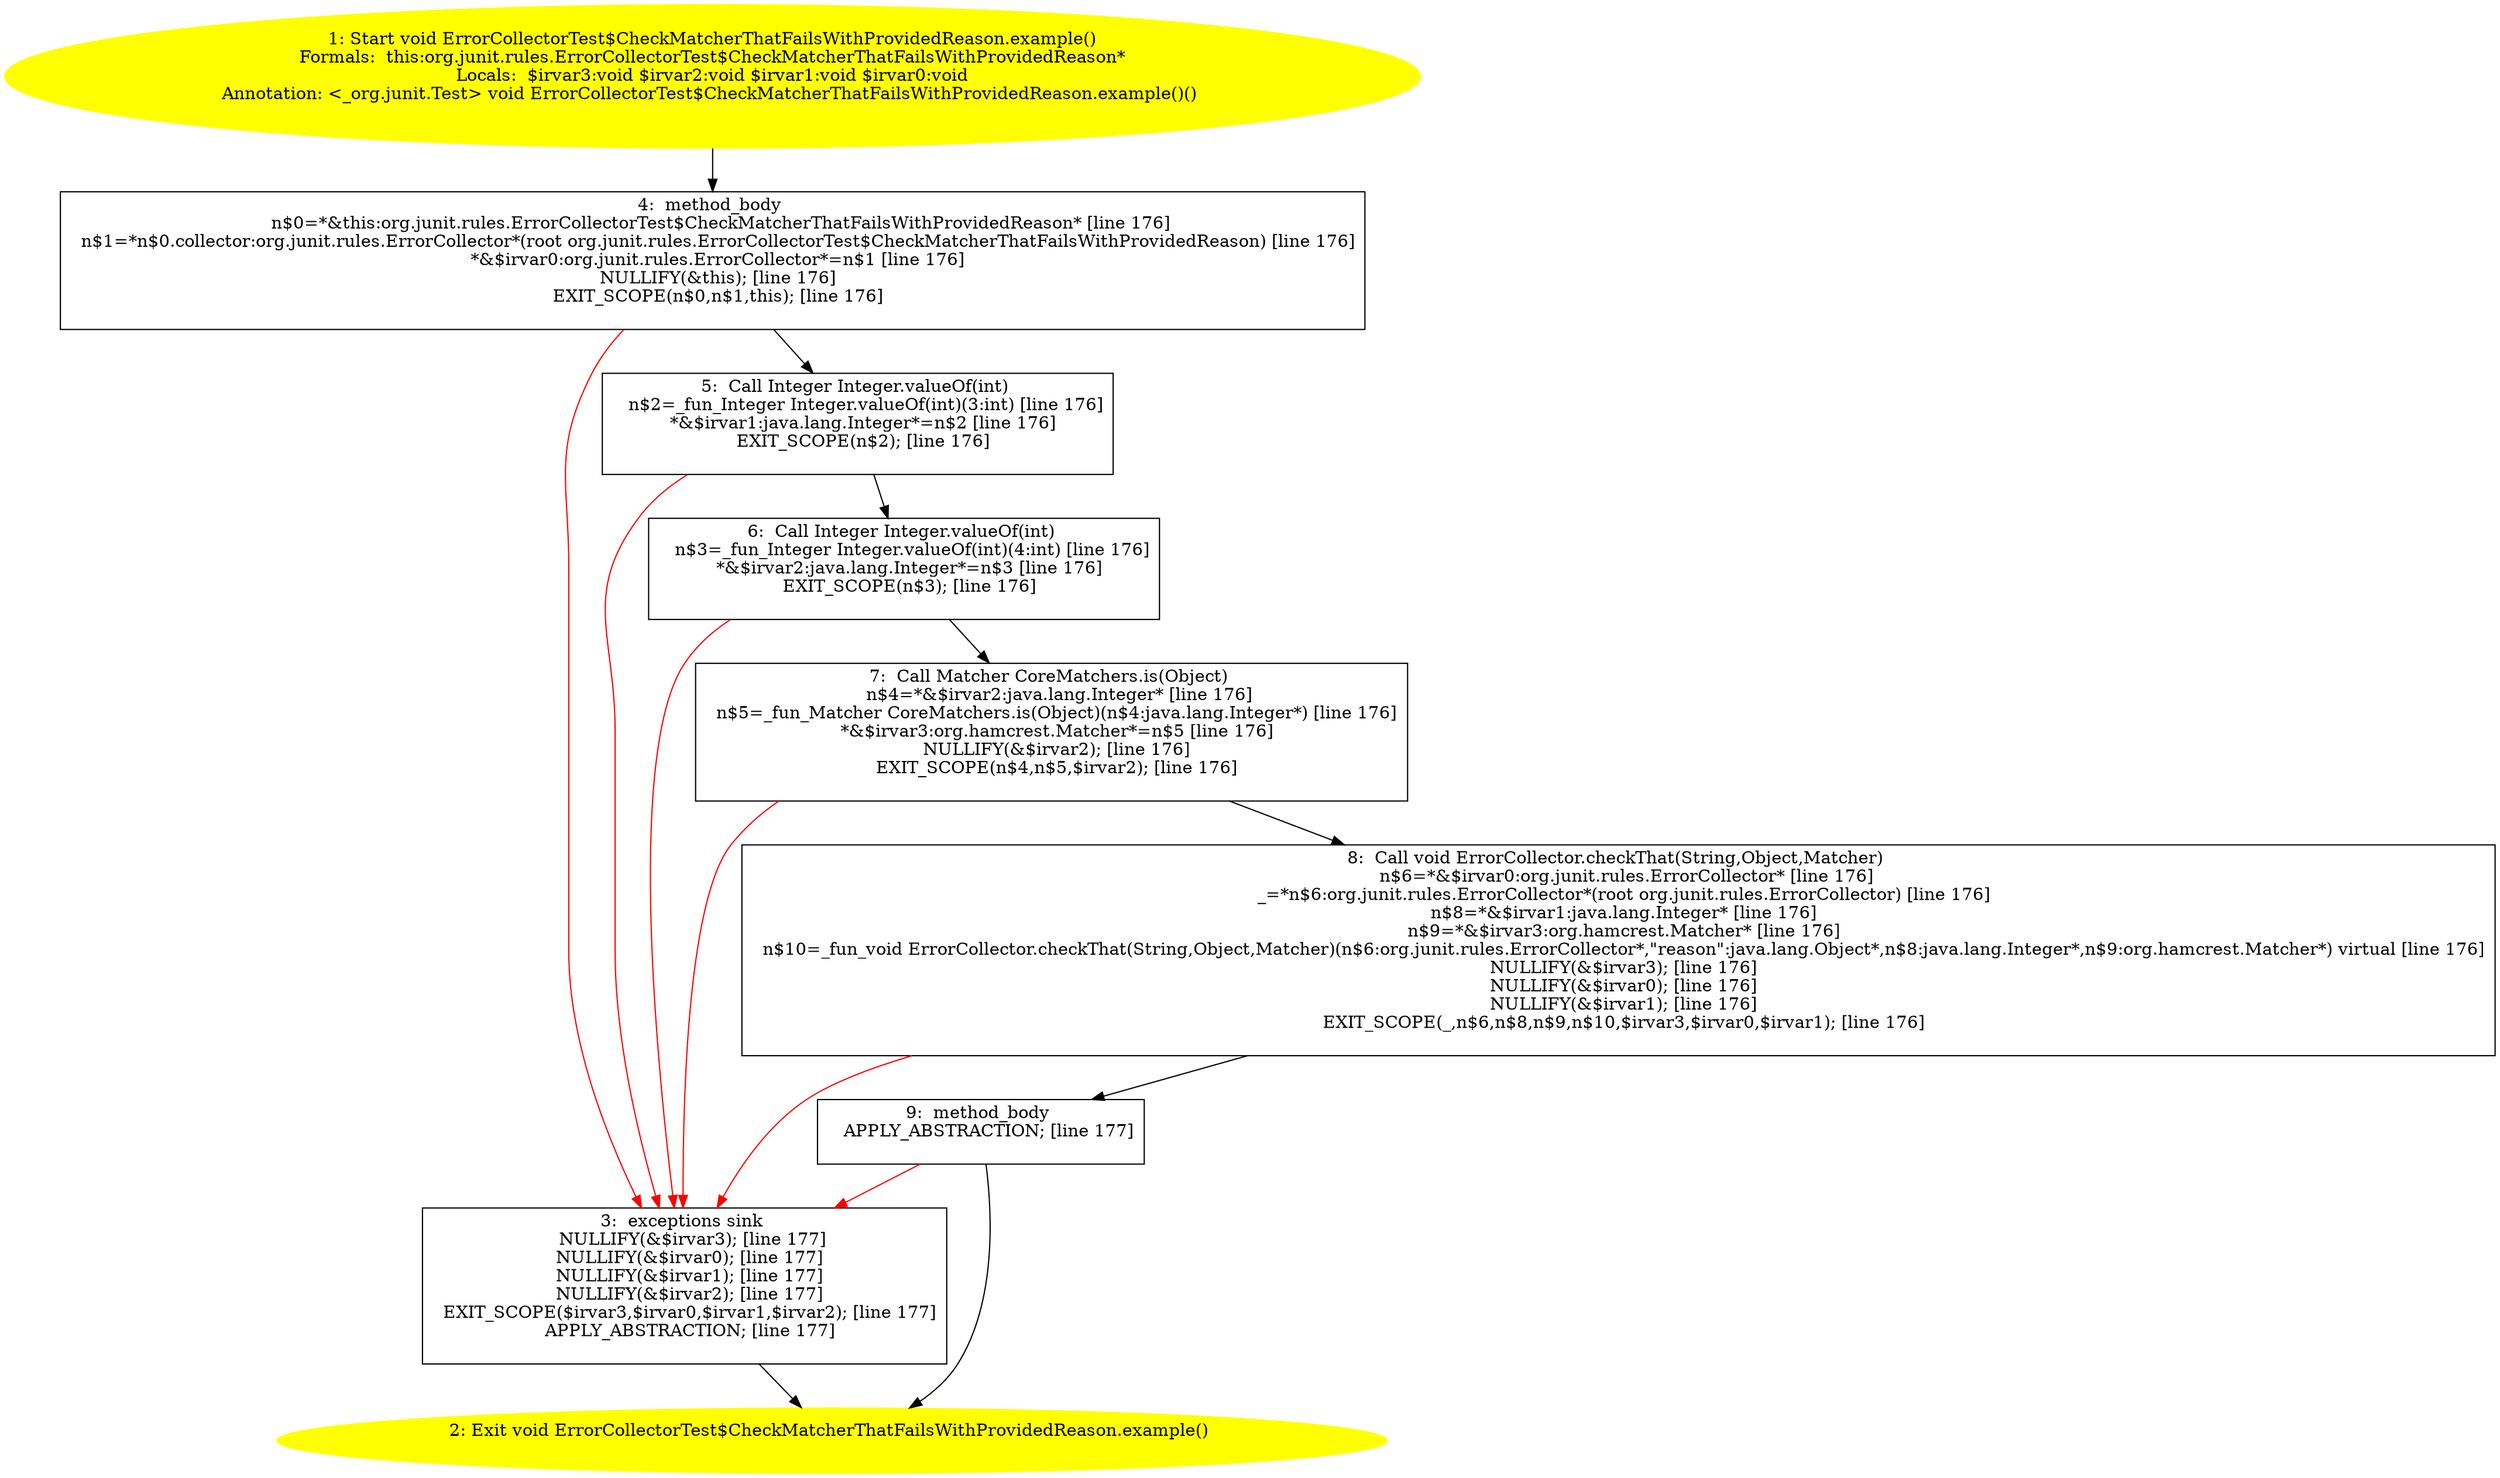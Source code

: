 /* @generated */
digraph cfg {
"org.junit.rules.ErrorCollectorTest$CheckMatcherThatFailsWithProvidedReason.example():void.22fd56f607301e5a3967d4b0c9955e48_1" [label="1: Start void ErrorCollectorTest$CheckMatcherThatFailsWithProvidedReason.example()\nFormals:  this:org.junit.rules.ErrorCollectorTest$CheckMatcherThatFailsWithProvidedReason*\nLocals:  $irvar3:void $irvar2:void $irvar1:void $irvar0:void\nAnnotation: <_org.junit.Test> void ErrorCollectorTest$CheckMatcherThatFailsWithProvidedReason.example()() \n  " color=yellow style=filled]
	

	 "org.junit.rules.ErrorCollectorTest$CheckMatcherThatFailsWithProvidedReason.example():void.22fd56f607301e5a3967d4b0c9955e48_1" -> "org.junit.rules.ErrorCollectorTest$CheckMatcherThatFailsWithProvidedReason.example():void.22fd56f607301e5a3967d4b0c9955e48_4" ;
"org.junit.rules.ErrorCollectorTest$CheckMatcherThatFailsWithProvidedReason.example():void.22fd56f607301e5a3967d4b0c9955e48_2" [label="2: Exit void ErrorCollectorTest$CheckMatcherThatFailsWithProvidedReason.example() \n  " color=yellow style=filled]
	

"org.junit.rules.ErrorCollectorTest$CheckMatcherThatFailsWithProvidedReason.example():void.22fd56f607301e5a3967d4b0c9955e48_3" [label="3:  exceptions sink \n   NULLIFY(&$irvar3); [line 177]\n  NULLIFY(&$irvar0); [line 177]\n  NULLIFY(&$irvar1); [line 177]\n  NULLIFY(&$irvar2); [line 177]\n  EXIT_SCOPE($irvar3,$irvar0,$irvar1,$irvar2); [line 177]\n  APPLY_ABSTRACTION; [line 177]\n " shape="box"]
	

	 "org.junit.rules.ErrorCollectorTest$CheckMatcherThatFailsWithProvidedReason.example():void.22fd56f607301e5a3967d4b0c9955e48_3" -> "org.junit.rules.ErrorCollectorTest$CheckMatcherThatFailsWithProvidedReason.example():void.22fd56f607301e5a3967d4b0c9955e48_2" ;
"org.junit.rules.ErrorCollectorTest$CheckMatcherThatFailsWithProvidedReason.example():void.22fd56f607301e5a3967d4b0c9955e48_4" [label="4:  method_body \n   n$0=*&this:org.junit.rules.ErrorCollectorTest$CheckMatcherThatFailsWithProvidedReason* [line 176]\n  n$1=*n$0.collector:org.junit.rules.ErrorCollector*(root org.junit.rules.ErrorCollectorTest$CheckMatcherThatFailsWithProvidedReason) [line 176]\n  *&$irvar0:org.junit.rules.ErrorCollector*=n$1 [line 176]\n  NULLIFY(&this); [line 176]\n  EXIT_SCOPE(n$0,n$1,this); [line 176]\n " shape="box"]
	

	 "org.junit.rules.ErrorCollectorTest$CheckMatcherThatFailsWithProvidedReason.example():void.22fd56f607301e5a3967d4b0c9955e48_4" -> "org.junit.rules.ErrorCollectorTest$CheckMatcherThatFailsWithProvidedReason.example():void.22fd56f607301e5a3967d4b0c9955e48_5" ;
	 "org.junit.rules.ErrorCollectorTest$CheckMatcherThatFailsWithProvidedReason.example():void.22fd56f607301e5a3967d4b0c9955e48_4" -> "org.junit.rules.ErrorCollectorTest$CheckMatcherThatFailsWithProvidedReason.example():void.22fd56f607301e5a3967d4b0c9955e48_3" [color="red" ];
"org.junit.rules.ErrorCollectorTest$CheckMatcherThatFailsWithProvidedReason.example():void.22fd56f607301e5a3967d4b0c9955e48_5" [label="5:  Call Integer Integer.valueOf(int) \n   n$2=_fun_Integer Integer.valueOf(int)(3:int) [line 176]\n  *&$irvar1:java.lang.Integer*=n$2 [line 176]\n  EXIT_SCOPE(n$2); [line 176]\n " shape="box"]
	

	 "org.junit.rules.ErrorCollectorTest$CheckMatcherThatFailsWithProvidedReason.example():void.22fd56f607301e5a3967d4b0c9955e48_5" -> "org.junit.rules.ErrorCollectorTest$CheckMatcherThatFailsWithProvidedReason.example():void.22fd56f607301e5a3967d4b0c9955e48_6" ;
	 "org.junit.rules.ErrorCollectorTest$CheckMatcherThatFailsWithProvidedReason.example():void.22fd56f607301e5a3967d4b0c9955e48_5" -> "org.junit.rules.ErrorCollectorTest$CheckMatcherThatFailsWithProvidedReason.example():void.22fd56f607301e5a3967d4b0c9955e48_3" [color="red" ];
"org.junit.rules.ErrorCollectorTest$CheckMatcherThatFailsWithProvidedReason.example():void.22fd56f607301e5a3967d4b0c9955e48_6" [label="6:  Call Integer Integer.valueOf(int) \n   n$3=_fun_Integer Integer.valueOf(int)(4:int) [line 176]\n  *&$irvar2:java.lang.Integer*=n$3 [line 176]\n  EXIT_SCOPE(n$3); [line 176]\n " shape="box"]
	

	 "org.junit.rules.ErrorCollectorTest$CheckMatcherThatFailsWithProvidedReason.example():void.22fd56f607301e5a3967d4b0c9955e48_6" -> "org.junit.rules.ErrorCollectorTest$CheckMatcherThatFailsWithProvidedReason.example():void.22fd56f607301e5a3967d4b0c9955e48_7" ;
	 "org.junit.rules.ErrorCollectorTest$CheckMatcherThatFailsWithProvidedReason.example():void.22fd56f607301e5a3967d4b0c9955e48_6" -> "org.junit.rules.ErrorCollectorTest$CheckMatcherThatFailsWithProvidedReason.example():void.22fd56f607301e5a3967d4b0c9955e48_3" [color="red" ];
"org.junit.rules.ErrorCollectorTest$CheckMatcherThatFailsWithProvidedReason.example():void.22fd56f607301e5a3967d4b0c9955e48_7" [label="7:  Call Matcher CoreMatchers.is(Object) \n   n$4=*&$irvar2:java.lang.Integer* [line 176]\n  n$5=_fun_Matcher CoreMatchers.is(Object)(n$4:java.lang.Integer*) [line 176]\n  *&$irvar3:org.hamcrest.Matcher*=n$5 [line 176]\n  NULLIFY(&$irvar2); [line 176]\n  EXIT_SCOPE(n$4,n$5,$irvar2); [line 176]\n " shape="box"]
	

	 "org.junit.rules.ErrorCollectorTest$CheckMatcherThatFailsWithProvidedReason.example():void.22fd56f607301e5a3967d4b0c9955e48_7" -> "org.junit.rules.ErrorCollectorTest$CheckMatcherThatFailsWithProvidedReason.example():void.22fd56f607301e5a3967d4b0c9955e48_8" ;
	 "org.junit.rules.ErrorCollectorTest$CheckMatcherThatFailsWithProvidedReason.example():void.22fd56f607301e5a3967d4b0c9955e48_7" -> "org.junit.rules.ErrorCollectorTest$CheckMatcherThatFailsWithProvidedReason.example():void.22fd56f607301e5a3967d4b0c9955e48_3" [color="red" ];
"org.junit.rules.ErrorCollectorTest$CheckMatcherThatFailsWithProvidedReason.example():void.22fd56f607301e5a3967d4b0c9955e48_8" [label="8:  Call void ErrorCollector.checkThat(String,Object,Matcher) \n   n$6=*&$irvar0:org.junit.rules.ErrorCollector* [line 176]\n  _=*n$6:org.junit.rules.ErrorCollector*(root org.junit.rules.ErrorCollector) [line 176]\n  n$8=*&$irvar1:java.lang.Integer* [line 176]\n  n$9=*&$irvar3:org.hamcrest.Matcher* [line 176]\n  n$10=_fun_void ErrorCollector.checkThat(String,Object,Matcher)(n$6:org.junit.rules.ErrorCollector*,\"reason\":java.lang.Object*,n$8:java.lang.Integer*,n$9:org.hamcrest.Matcher*) virtual [line 176]\n  NULLIFY(&$irvar3); [line 176]\n  NULLIFY(&$irvar0); [line 176]\n  NULLIFY(&$irvar1); [line 176]\n  EXIT_SCOPE(_,n$6,n$8,n$9,n$10,$irvar3,$irvar0,$irvar1); [line 176]\n " shape="box"]
	

	 "org.junit.rules.ErrorCollectorTest$CheckMatcherThatFailsWithProvidedReason.example():void.22fd56f607301e5a3967d4b0c9955e48_8" -> "org.junit.rules.ErrorCollectorTest$CheckMatcherThatFailsWithProvidedReason.example():void.22fd56f607301e5a3967d4b0c9955e48_9" ;
	 "org.junit.rules.ErrorCollectorTest$CheckMatcherThatFailsWithProvidedReason.example():void.22fd56f607301e5a3967d4b0c9955e48_8" -> "org.junit.rules.ErrorCollectorTest$CheckMatcherThatFailsWithProvidedReason.example():void.22fd56f607301e5a3967d4b0c9955e48_3" [color="red" ];
"org.junit.rules.ErrorCollectorTest$CheckMatcherThatFailsWithProvidedReason.example():void.22fd56f607301e5a3967d4b0c9955e48_9" [label="9:  method_body \n   APPLY_ABSTRACTION; [line 177]\n " shape="box"]
	

	 "org.junit.rules.ErrorCollectorTest$CheckMatcherThatFailsWithProvidedReason.example():void.22fd56f607301e5a3967d4b0c9955e48_9" -> "org.junit.rules.ErrorCollectorTest$CheckMatcherThatFailsWithProvidedReason.example():void.22fd56f607301e5a3967d4b0c9955e48_2" ;
	 "org.junit.rules.ErrorCollectorTest$CheckMatcherThatFailsWithProvidedReason.example():void.22fd56f607301e5a3967d4b0c9955e48_9" -> "org.junit.rules.ErrorCollectorTest$CheckMatcherThatFailsWithProvidedReason.example():void.22fd56f607301e5a3967d4b0c9955e48_3" [color="red" ];
}
